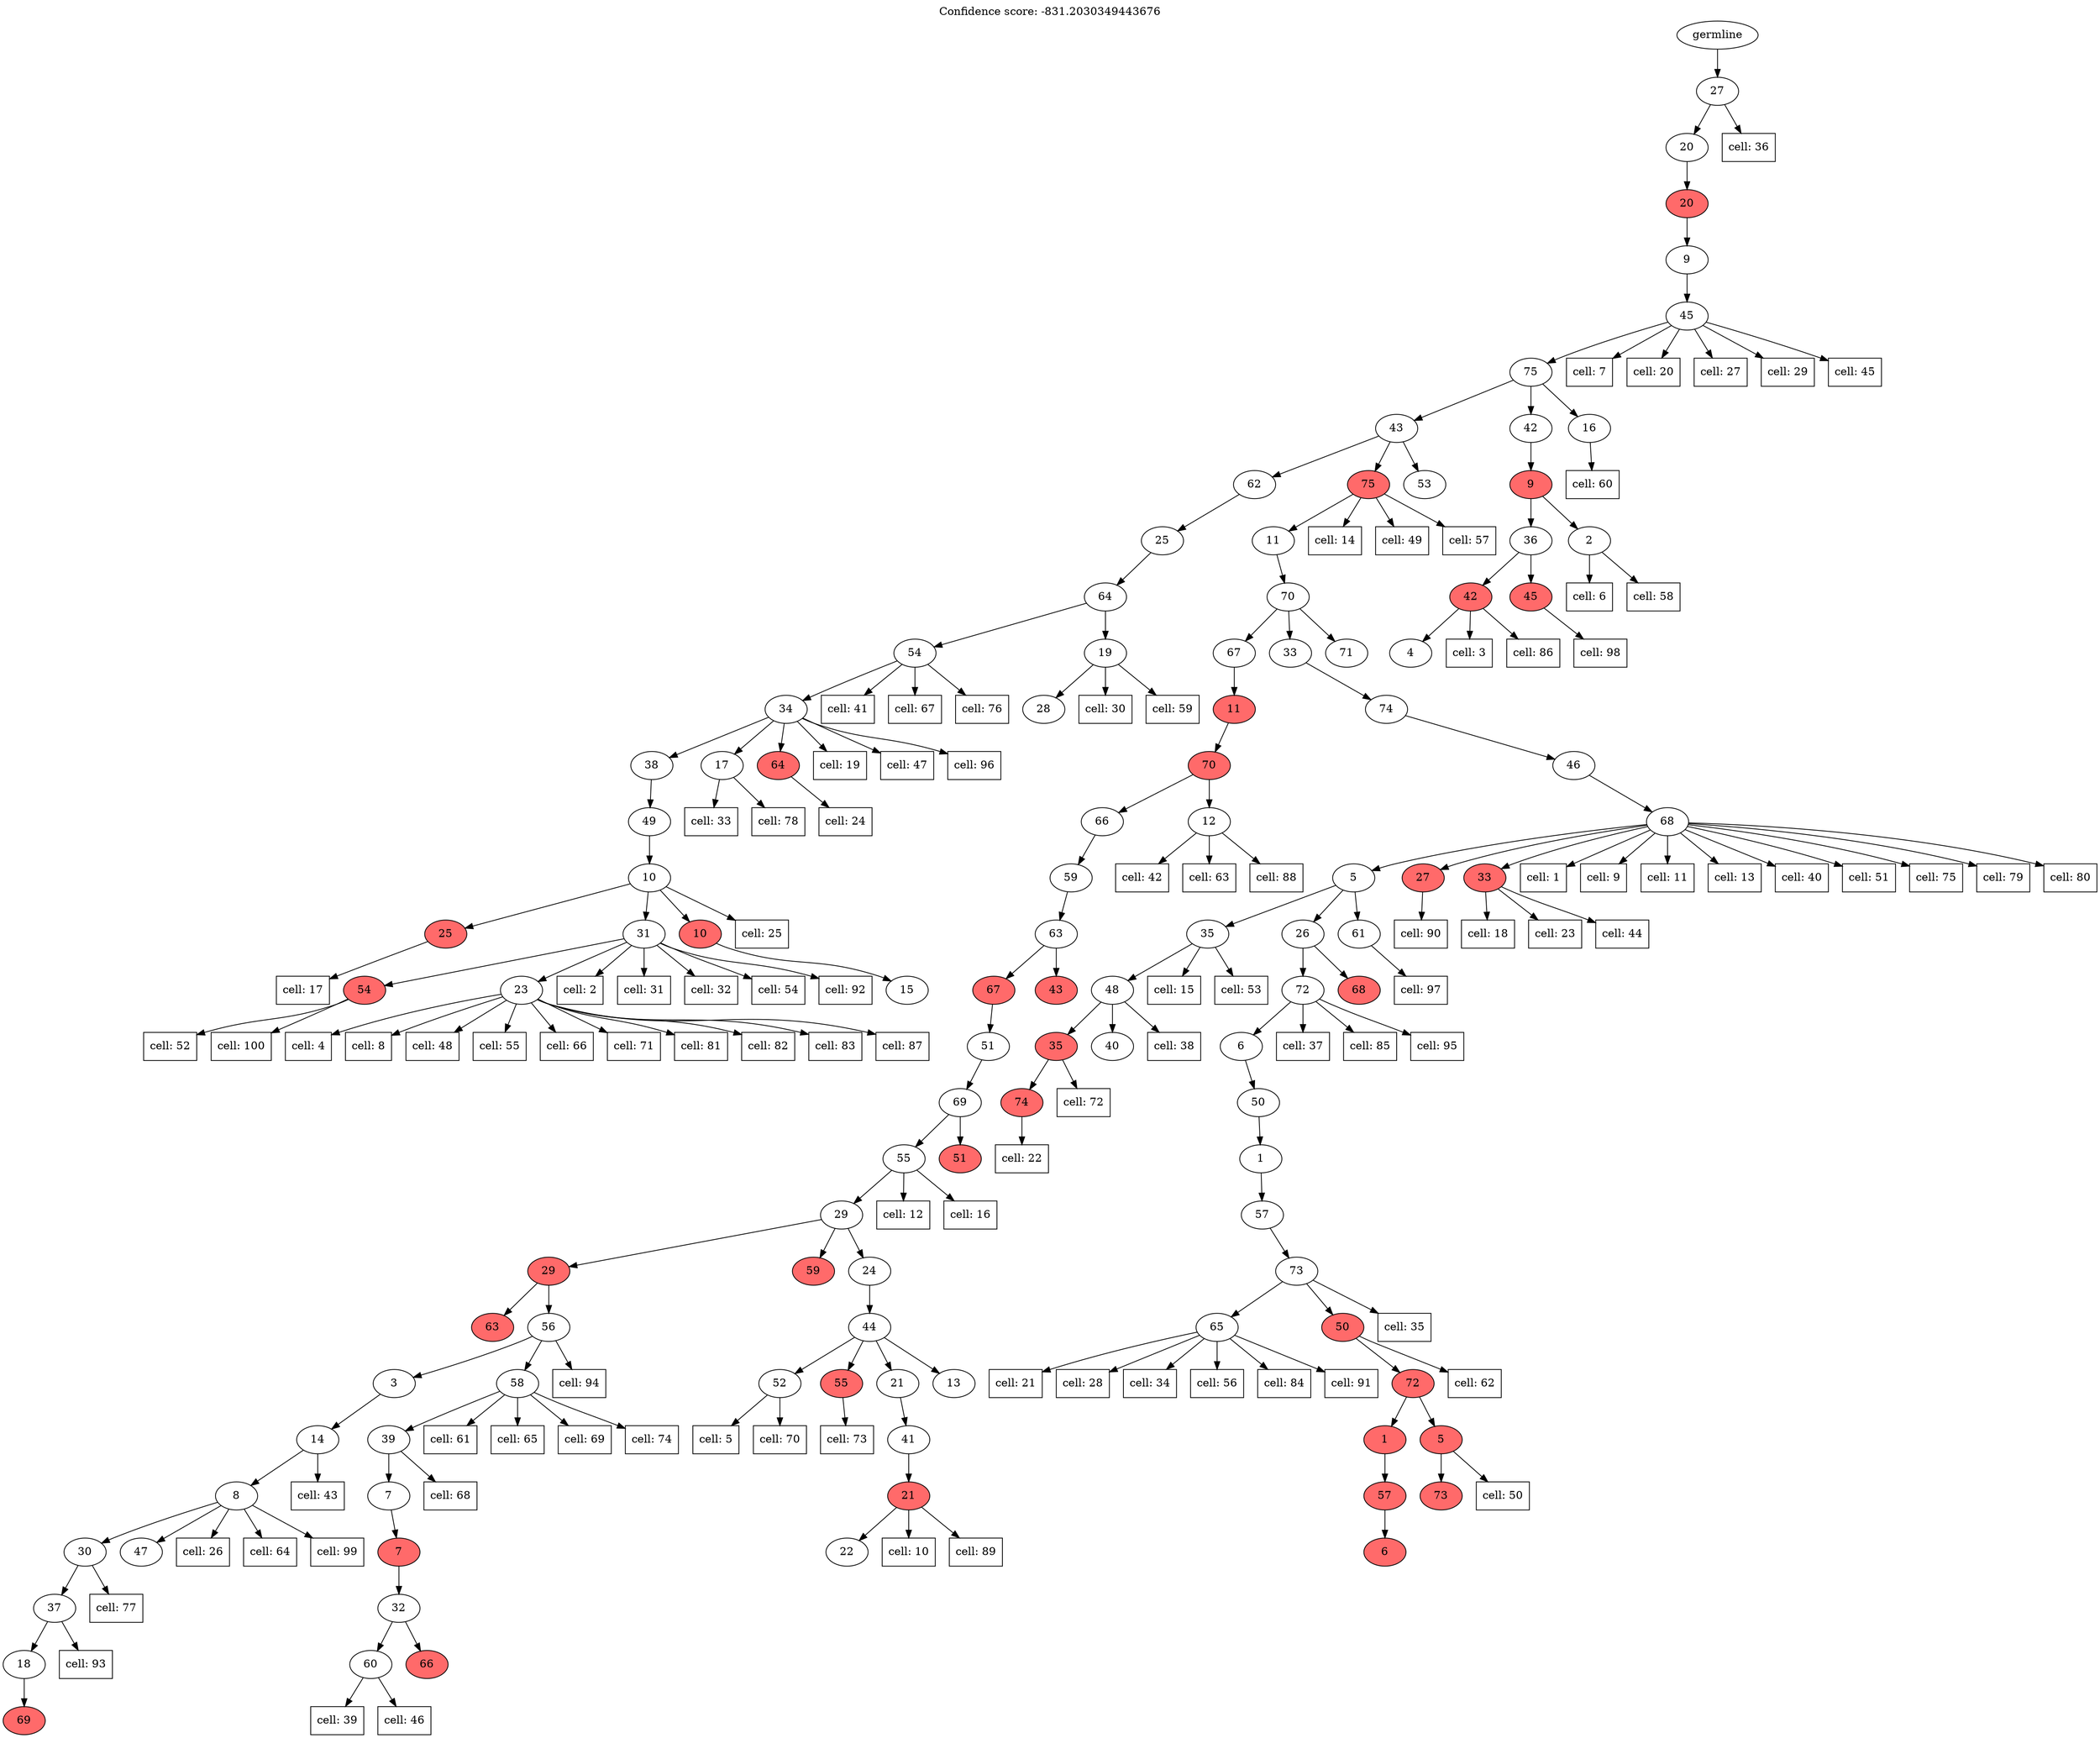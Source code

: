 strict digraph "" {
	graph [label="Confidence score: -831.2030349443676",
		labelloc=t
	];
	node [label="\N"];
	16	[fillcolor=indianred1,
		label=25,
		style=filled];
	"cell: 17"	[shape=box];
	16 -> "cell: 17";
	15	[label=10];
	15 -> 16;
	17	[label=31];
	15 -> 17;
	20	[fillcolor=indianred1,
		label=10,
		style=filled];
	15 -> 20;
	"cell: 25"	[shape=box];
	15 -> "cell: 25";
	18	[fillcolor=indianred1,
		label=54,
		style=filled];
	"cell: 52"	[shape=box];
	18 -> "cell: 52";
	"cell: 100"	[shape=box];
	18 -> "cell: 100";
	17 -> 18;
	19	[label=23];
	17 -> 19;
	"cell: 2"	[shape=box];
	17 -> "cell: 2";
	"cell: 31"	[shape=box];
	17 -> "cell: 31";
	"cell: 32"	[shape=box];
	17 -> "cell: 32";
	"cell: 54"	[shape=box];
	17 -> "cell: 54";
	"cell: 92"	[shape=box];
	17 -> "cell: 92";
	"cell: 4"	[shape=box];
	19 -> "cell: 4";
	"cell: 8"	[shape=box];
	19 -> "cell: 8";
	"cell: 48"	[shape=box];
	19 -> "cell: 48";
	"cell: 55"	[shape=box];
	19 -> "cell: 55";
	"cell: 66"	[shape=box];
	19 -> "cell: 66";
	"cell: 71"	[shape=box];
	19 -> "cell: 71";
	"cell: 81"	[shape=box];
	19 -> "cell: 81";
	"cell: 82"	[shape=box];
	19 -> "cell: 82";
	"cell: 83"	[shape=box];
	19 -> "cell: 83";
	"cell: 87"	[shape=box];
	19 -> "cell: 87";
	21	[label=15];
	20 -> 21;
	14	[label=49];
	14 -> 15;
	13	[label=38];
	13 -> 14;
	12	[label=34];
	12 -> 13;
	22	[label=17];
	12 -> 22;
	23	[fillcolor=indianred1,
		label=64,
		style=filled];
	12 -> 23;
	"cell: 19"	[shape=box];
	12 -> "cell: 19";
	"cell: 47"	[shape=box];
	12 -> "cell: 47";
	"cell: 96"	[shape=box];
	12 -> "cell: 96";
	"cell: 33"	[shape=box];
	22 -> "cell: 33";
	"cell: 78"	[shape=box];
	22 -> "cell: 78";
	"cell: 24"	[shape=box];
	23 -> "cell: 24";
	11	[label=54];
	11 -> 12;
	"cell: 41"	[shape=box];
	11 -> "cell: 41";
	"cell: 67"	[shape=box];
	11 -> "cell: 67";
	"cell: 76"	[shape=box];
	11 -> "cell: 76";
	10	[label=64];
	10 -> 11;
	24	[label=19];
	10 -> 24;
	25	[label=28];
	24 -> 25;
	"cell: 30"	[shape=box];
	24 -> "cell: 30";
	"cell: 59"	[shape=box];
	24 -> "cell: 59";
	9	[label=25];
	9 -> 10;
	8	[label=62];
	8 -> 9;
	7	[label=43];
	7 -> 8;
	26	[fillcolor=indianred1,
		label=75,
		style=filled];
	7 -> 26;
	101	[label=53];
	7 -> 101;
	41	[fillcolor=indianred1,
		label=63,
		style=filled];
	40	[fillcolor=indianred1,
		label=29,
		style=filled];
	40 -> 41;
	42	[label=56];
	40 -> 42;
	49	[fillcolor=indianred1,
		label=69,
		style=filled];
	48	[label=18];
	48 -> 49;
	47	[label=37];
	47 -> 48;
	"cell: 93"	[shape=box];
	47 -> "cell: 93";
	46	[label=30];
	46 -> 47;
	"cell: 77"	[shape=box];
	46 -> "cell: 77";
	45	[label=8];
	45 -> 46;
	50	[label=47];
	45 -> 50;
	"cell: 26"	[shape=box];
	45 -> "cell: 26";
	"cell: 64"	[shape=box];
	45 -> "cell: 64";
	"cell: 99"	[shape=box];
	45 -> "cell: 99";
	44	[label=14];
	44 -> 45;
	"cell: 43"	[shape=box];
	44 -> "cell: 43";
	43	[label=3];
	43 -> 44;
	42 -> 43;
	51	[label=58];
	42 -> 51;
	"cell: 94"	[shape=box];
	42 -> "cell: 94";
	56	[label=60];
	"cell: 39"	[shape=box];
	56 -> "cell: 39";
	"cell: 46"	[shape=box];
	56 -> "cell: 46";
	55	[label=32];
	55 -> 56;
	57	[fillcolor=indianred1,
		label=66,
		style=filled];
	55 -> 57;
	54	[fillcolor=indianred1,
		label=7,
		style=filled];
	54 -> 55;
	53	[label=7];
	53 -> 54;
	52	[label=39];
	52 -> 53;
	"cell: 68"	[shape=box];
	52 -> "cell: 68";
	51 -> 52;
	"cell: 61"	[shape=box];
	51 -> "cell: 61";
	"cell: 65"	[shape=box];
	51 -> "cell: 65";
	"cell: 69"	[shape=box];
	51 -> "cell: 69";
	"cell: 74"	[shape=box];
	51 -> "cell: 74";
	39	[label=29];
	39 -> 40;
	58	[fillcolor=indianred1,
		label=59,
		style=filled];
	39 -> 58;
	59	[label=24];
	39 -> 59;
	61	[label=52];
	"cell: 5"	[shape=box];
	61 -> "cell: 5";
	"cell: 70"	[shape=box];
	61 -> "cell: 70";
	60	[label=44];
	60 -> 61;
	62	[fillcolor=indianred1,
		label=55,
		style=filled];
	60 -> 62;
	63	[label=21];
	60 -> 63;
	67	[label=13];
	60 -> 67;
	"cell: 73"	[shape=box];
	62 -> "cell: 73";
	66	[label=22];
	65	[fillcolor=indianred1,
		label=21,
		style=filled];
	65 -> 66;
	"cell: 10"	[shape=box];
	65 -> "cell: 10";
	"cell: 89"	[shape=box];
	65 -> "cell: 89";
	64	[label=41];
	64 -> 65;
	63 -> 64;
	59 -> 60;
	38	[label=55];
	38 -> 39;
	"cell: 12"	[shape=box];
	38 -> "cell: 12";
	"cell: 16"	[shape=box];
	38 -> "cell: 16";
	37	[label=69];
	37 -> 38;
	68	[fillcolor=indianred1,
		label=51,
		style=filled];
	37 -> 68;
	36	[label=51];
	36 -> 37;
	35	[fillcolor=indianred1,
		label=67,
		style=filled];
	35 -> 36;
	34	[label=63];
	34 -> 35;
	69	[fillcolor=indianred1,
		label=43,
		style=filled];
	34 -> 69;
	33	[label=59];
	33 -> 34;
	32	[label=66];
	32 -> 33;
	31	[fillcolor=indianred1,
		label=70,
		style=filled];
	31 -> 32;
	70	[label=12];
	31 -> 70;
	"cell: 42"	[shape=box];
	70 -> "cell: 42";
	"cell: 63"	[shape=box];
	70 -> "cell: 63";
	"cell: 88"	[shape=box];
	70 -> "cell: 88";
	30	[fillcolor=indianred1,
		label=11,
		style=filled];
	30 -> 31;
	29	[label=67];
	29 -> 30;
	28	[label=70];
	28 -> 29;
	71	[label=33];
	28 -> 71;
	100	[label=71];
	28 -> 100;
	79	[fillcolor=indianred1,
		label=74,
		style=filled];
	"cell: 22"	[shape=box];
	79 -> "cell: 22";
	78	[fillcolor=indianred1,
		label=35,
		style=filled];
	78 -> 79;
	"cell: 72"	[shape=box];
	78 -> "cell: 72";
	77	[label=48];
	77 -> 78;
	80	[label=40];
	77 -> 80;
	"cell: 38"	[shape=box];
	77 -> "cell: 38";
	76	[label=35];
	76 -> 77;
	"cell: 15"	[shape=box];
	76 -> "cell: 15";
	"cell: 53"	[shape=box];
	76 -> "cell: 53";
	75	[label=5];
	75 -> 76;
	81	[label=26];
	75 -> 81;
	97	[label=61];
	75 -> 97;
	88	[label=65];
	"cell: 21"	[shape=box];
	88 -> "cell: 21";
	"cell: 28"	[shape=box];
	88 -> "cell: 28";
	"cell: 34"	[shape=box];
	88 -> "cell: 34";
	"cell: 56"	[shape=box];
	88 -> "cell: 56";
	"cell: 84"	[shape=box];
	88 -> "cell: 84";
	"cell: 91"	[shape=box];
	88 -> "cell: 91";
	87	[label=73];
	87 -> 88;
	89	[fillcolor=indianred1,
		label=50,
		style=filled];
	87 -> 89;
	"cell: 35"	[shape=box];
	87 -> "cell: 35";
	93	[fillcolor=indianred1,
		label=6,
		style=filled];
	92	[fillcolor=indianred1,
		label=57,
		style=filled];
	92 -> 93;
	91	[fillcolor=indianred1,
		label=1,
		style=filled];
	91 -> 92;
	90	[fillcolor=indianred1,
		label=72,
		style=filled];
	90 -> 91;
	94	[fillcolor=indianred1,
		label=5,
		style=filled];
	90 -> 94;
	95	[fillcolor=indianred1,
		label=73,
		style=filled];
	94 -> 95;
	"cell: 50"	[shape=box];
	94 -> "cell: 50";
	89 -> 90;
	"cell: 62"	[shape=box];
	89 -> "cell: 62";
	86	[label=57];
	86 -> 87;
	85	[label=1];
	85 -> 86;
	84	[label=50];
	84 -> 85;
	83	[label=6];
	83 -> 84;
	82	[label=72];
	82 -> 83;
	"cell: 37"	[shape=box];
	82 -> "cell: 37";
	"cell: 85"	[shape=box];
	82 -> "cell: 85";
	"cell: 95"	[shape=box];
	82 -> "cell: 95";
	81 -> 82;
	96	[fillcolor=indianred1,
		label=68,
		style=filled];
	81 -> 96;
	"cell: 97"	[shape=box];
	97 -> "cell: 97";
	74	[label=68];
	74 -> 75;
	98	[fillcolor=indianred1,
		label=27,
		style=filled];
	74 -> 98;
	99	[fillcolor=indianred1,
		label=33,
		style=filled];
	74 -> 99;
	"cell: 1"	[shape=box];
	74 -> "cell: 1";
	"cell: 9"	[shape=box];
	74 -> "cell: 9";
	"cell: 11"	[shape=box];
	74 -> "cell: 11";
	"cell: 13"	[shape=box];
	74 -> "cell: 13";
	"cell: 40"	[shape=box];
	74 -> "cell: 40";
	"cell: 51"	[shape=box];
	74 -> "cell: 51";
	"cell: 75"	[shape=box];
	74 -> "cell: 75";
	"cell: 79"	[shape=box];
	74 -> "cell: 79";
	"cell: 80"	[shape=box];
	74 -> "cell: 80";
	"cell: 90"	[shape=box];
	98 -> "cell: 90";
	"cell: 18"	[shape=box];
	99 -> "cell: 18";
	"cell: 23"	[shape=box];
	99 -> "cell: 23";
	"cell: 44"	[shape=box];
	99 -> "cell: 44";
	73	[label=46];
	73 -> 74;
	72	[label=74];
	72 -> 73;
	71 -> 72;
	27	[label=11];
	27 -> 28;
	26 -> 27;
	"cell: 14"	[shape=box];
	26 -> "cell: 14";
	"cell: 49"	[shape=box];
	26 -> "cell: 49";
	"cell: 57"	[shape=box];
	26 -> "cell: 57";
	6	[label=75];
	6 -> 7;
	102	[label=42];
	6 -> 102;
	109	[label=16];
	6 -> 109;
	106	[label=4];
	105	[fillcolor=indianred1,
		label=42,
		style=filled];
	105 -> 106;
	"cell: 3"	[shape=box];
	105 -> "cell: 3";
	"cell: 86"	[shape=box];
	105 -> "cell: 86";
	104	[label=36];
	104 -> 105;
	107	[fillcolor=indianred1,
		label=45,
		style=filled];
	104 -> 107;
	"cell: 98"	[shape=box];
	107 -> "cell: 98";
	103	[fillcolor=indianred1,
		label=9,
		style=filled];
	103 -> 104;
	108	[label=2];
	103 -> 108;
	"cell: 6"	[shape=box];
	108 -> "cell: 6";
	"cell: 58"	[shape=box];
	108 -> "cell: 58";
	102 -> 103;
	"cell: 60"	[shape=box];
	109 -> "cell: 60";
	5	[label=45];
	5 -> 6;
	"cell: 7"	[shape=box];
	5 -> "cell: 7";
	"cell: 20"	[shape=box];
	5 -> "cell: 20";
	"cell: 27"	[shape=box];
	5 -> "cell: 27";
	"cell: 29"	[shape=box];
	5 -> "cell: 29";
	"cell: 45"	[shape=box];
	5 -> "cell: 45";
	4	[label=9];
	4 -> 5;
	3	[fillcolor=indianred1,
		label=20,
		style=filled];
	3 -> 4;
	2	[label=20];
	2 -> 3;
	1	[label=27];
	1 -> 2;
	"cell: 36"	[shape=box];
	1 -> "cell: 36";
	0	[label=germline];
	0 -> 1;
}
